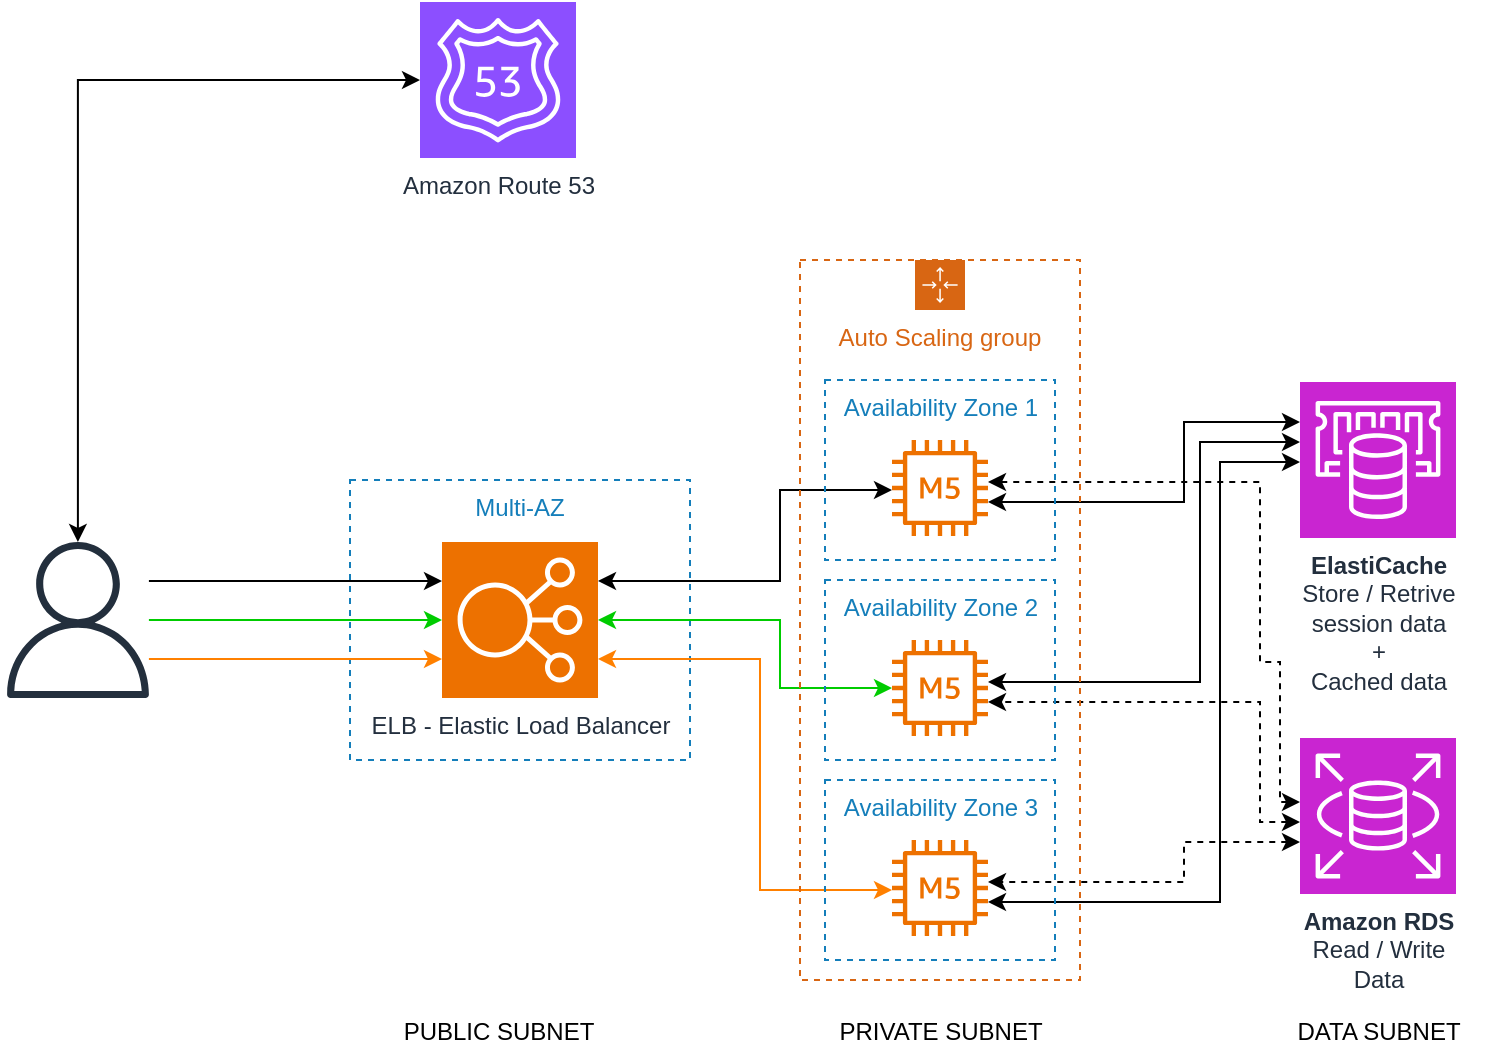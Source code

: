 <mxfile version="26.0.4">
  <diagram name="Page-1" id="sae9m4WDnG3CcVIUUMSL">
    <mxGraphModel dx="768" dy="826" grid="1" gridSize="10" guides="1" tooltips="1" connect="1" arrows="1" fold="1" page="1" pageScale="1" pageWidth="850" pageHeight="1100" math="0" shadow="0">
      <root>
        <mxCell id="0" />
        <mxCell id="1" parent="0" />
        <mxCell id="Jw0fua3k-5cOPW8Lim73-15" value="Multi-AZ" style="fillColor=none;strokeColor=#147EBA;dashed=1;verticalAlign=top;fontStyle=0;fontColor=#147EBA;whiteSpace=wrap;html=1;" vertex="1" parent="1">
          <mxGeometry x="255" y="329" width="170" height="140" as="geometry" />
        </mxCell>
        <mxCell id="Jw0fua3k-5cOPW8Lim73-19" style="edgeStyle=orthogonalEdgeStyle;rounded=0;orthogonalLoop=1;jettySize=auto;html=1;strokeColor=#00CC00;" edge="1" parent="1" source="Jw0fua3k-5cOPW8Lim73-1" target="Jw0fua3k-5cOPW8Lim73-2">
          <mxGeometry relative="1" as="geometry" />
        </mxCell>
        <mxCell id="Jw0fua3k-5cOPW8Lim73-1" value="" style="sketch=0;outlineConnect=0;fontColor=#232F3E;gradientColor=none;fillColor=#232F3D;strokeColor=none;dashed=0;verticalLabelPosition=bottom;verticalAlign=top;align=center;html=1;fontSize=12;fontStyle=0;aspect=fixed;pointerEvents=1;shape=mxgraph.aws4.user;" vertex="1" parent="1">
          <mxGeometry x="80" y="360" width="78" height="78" as="geometry" />
        </mxCell>
        <mxCell id="Jw0fua3k-5cOPW8Lim73-21" style="edgeStyle=orthogonalEdgeStyle;rounded=0;orthogonalLoop=1;jettySize=auto;html=1;exitX=1;exitY=0.25;exitDx=0;exitDy=0;exitPerimeter=0;startArrow=classic;startFill=1;" edge="1" parent="1" source="Jw0fua3k-5cOPW8Lim73-2" target="Jw0fua3k-5cOPW8Lim73-6">
          <mxGeometry relative="1" as="geometry">
            <Array as="points">
              <mxPoint x="470" y="380" />
              <mxPoint x="470" y="334" />
            </Array>
          </mxGeometry>
        </mxCell>
        <mxCell id="Jw0fua3k-5cOPW8Lim73-22" style="edgeStyle=orthogonalEdgeStyle;rounded=0;orthogonalLoop=1;jettySize=auto;html=1;exitX=1;exitY=0.5;exitDx=0;exitDy=0;exitPerimeter=0;strokeColor=#00CC00;startArrow=classic;startFill=1;" edge="1" parent="1" source="Jw0fua3k-5cOPW8Lim73-2" target="Jw0fua3k-5cOPW8Lim73-12">
          <mxGeometry relative="1" as="geometry">
            <Array as="points">
              <mxPoint x="470" y="399" />
              <mxPoint x="470" y="433" />
            </Array>
          </mxGeometry>
        </mxCell>
        <mxCell id="Jw0fua3k-5cOPW8Lim73-25" style="edgeStyle=orthogonalEdgeStyle;rounded=0;orthogonalLoop=1;jettySize=auto;html=1;exitX=1;exitY=0.75;exitDx=0;exitDy=0;exitPerimeter=0;strokeColor=#FF8000;startArrow=classic;startFill=1;" edge="1" parent="1" source="Jw0fua3k-5cOPW8Lim73-2" target="Jw0fua3k-5cOPW8Lim73-14">
          <mxGeometry relative="1" as="geometry">
            <Array as="points">
              <mxPoint x="460" y="419" />
              <mxPoint x="460" y="534" />
            </Array>
          </mxGeometry>
        </mxCell>
        <mxCell id="Jw0fua3k-5cOPW8Lim73-2" value="ELB - Elastic Load Balancer" style="sketch=0;points=[[0,0,0],[0.25,0,0],[0.5,0,0],[0.75,0,0],[1,0,0],[0,1,0],[0.25,1,0],[0.5,1,0],[0.75,1,0],[1,1,0],[0,0.25,0],[0,0.5,0],[0,0.75,0],[1,0.25,0],[1,0.5,0],[1,0.75,0]];outlineConnect=0;fontColor=#232F3E;fillColor=#ED7100;strokeColor=#ffffff;dashed=0;verticalLabelPosition=bottom;verticalAlign=top;align=center;html=1;fontSize=12;fontStyle=0;aspect=fixed;shape=mxgraph.aws4.resourceIcon;resIcon=mxgraph.aws4.elastic_load_balancing;" vertex="1" parent="1">
          <mxGeometry x="301" y="360" width="78" height="78" as="geometry" />
        </mxCell>
        <mxCell id="Jw0fua3k-5cOPW8Lim73-17" style="edgeStyle=orthogonalEdgeStyle;rounded=0;orthogonalLoop=1;jettySize=auto;html=1;startArrow=classic;startFill=1;" edge="1" parent="1" source="Jw0fua3k-5cOPW8Lim73-3" target="Jw0fua3k-5cOPW8Lim73-1">
          <mxGeometry relative="1" as="geometry" />
        </mxCell>
        <mxCell id="Jw0fua3k-5cOPW8Lim73-3" value="Amazon Route 53" style="sketch=0;points=[[0,0,0],[0.25,0,0],[0.5,0,0],[0.75,0,0],[1,0,0],[0,1,0],[0.25,1,0],[0.5,1,0],[0.75,1,0],[1,1,0],[0,0.25,0],[0,0.5,0],[0,0.75,0],[1,0.25,0],[1,0.5,0],[1,0.75,0]];outlineConnect=0;fontColor=#232F3E;fillColor=#8C4FFF;strokeColor=#ffffff;dashed=0;verticalLabelPosition=bottom;verticalAlign=top;align=center;html=1;fontSize=12;fontStyle=0;aspect=fixed;shape=mxgraph.aws4.resourceIcon;resIcon=mxgraph.aws4.route_53;" vertex="1" parent="1">
          <mxGeometry x="290" y="90" width="78" height="78" as="geometry" />
        </mxCell>
        <mxCell id="Jw0fua3k-5cOPW8Lim73-26" style="edgeStyle=orthogonalEdgeStyle;rounded=0;orthogonalLoop=1;jettySize=auto;html=1;startArrow=classic;startFill=1;" edge="1" parent="1" source="Jw0fua3k-5cOPW8Lim73-4" target="Jw0fua3k-5cOPW8Lim73-6">
          <mxGeometry relative="1" as="geometry">
            <Array as="points">
              <mxPoint x="672" y="300" />
              <mxPoint x="672" y="340" />
            </Array>
          </mxGeometry>
        </mxCell>
        <mxCell id="Jw0fua3k-5cOPW8Lim73-27" style="edgeStyle=orthogonalEdgeStyle;rounded=0;orthogonalLoop=1;jettySize=auto;html=1;startArrow=classic;startFill=1;" edge="1" parent="1" source="Jw0fua3k-5cOPW8Lim73-4" target="Jw0fua3k-5cOPW8Lim73-12">
          <mxGeometry relative="1" as="geometry">
            <Array as="points">
              <mxPoint x="680" y="310" />
              <mxPoint x="680" y="430" />
            </Array>
          </mxGeometry>
        </mxCell>
        <mxCell id="Jw0fua3k-5cOPW8Lim73-28" style="edgeStyle=orthogonalEdgeStyle;rounded=0;orthogonalLoop=1;jettySize=auto;html=1;startArrow=classic;startFill=1;" edge="1" parent="1" source="Jw0fua3k-5cOPW8Lim73-4" target="Jw0fua3k-5cOPW8Lim73-14">
          <mxGeometry relative="1" as="geometry">
            <Array as="points">
              <mxPoint x="690" y="320" />
              <mxPoint x="690" y="540" />
            </Array>
          </mxGeometry>
        </mxCell>
        <mxCell id="Jw0fua3k-5cOPW8Lim73-4" value="&lt;b&gt;ElastiCache&lt;/b&gt;&lt;div&gt;Store / Retrive&lt;div&gt;session data&lt;/div&gt;&lt;div&gt;+&lt;/div&gt;&lt;div&gt;Cached data&lt;/div&gt;&lt;/div&gt;" style="sketch=0;points=[[0,0,0],[0.25,0,0],[0.5,0,0],[0.75,0,0],[1,0,0],[0,1,0],[0.25,1,0],[0.5,1,0],[0.75,1,0],[1,1,0],[0,0.25,0],[0,0.5,0],[0,0.75,0],[1,0.25,0],[1,0.5,0],[1,0.75,0]];outlineConnect=0;fontColor=#232F3E;fillColor=#C925D1;strokeColor=#ffffff;dashed=0;verticalLabelPosition=bottom;verticalAlign=top;align=center;html=1;fontSize=12;fontStyle=0;aspect=fixed;shape=mxgraph.aws4.resourceIcon;resIcon=mxgraph.aws4.elasticache;" vertex="1" parent="1">
          <mxGeometry x="730" y="280" width="78" height="78" as="geometry" />
        </mxCell>
        <mxCell id="Jw0fua3k-5cOPW8Lim73-29" style="edgeStyle=orthogonalEdgeStyle;rounded=0;orthogonalLoop=1;jettySize=auto;html=1;dashed=1;startArrow=classic;startFill=1;" edge="1" parent="1" source="Jw0fua3k-5cOPW8Lim73-5" target="Jw0fua3k-5cOPW8Lim73-14">
          <mxGeometry relative="1" as="geometry">
            <Array as="points">
              <mxPoint x="672" y="510" />
              <mxPoint x="672" y="530" />
            </Array>
          </mxGeometry>
        </mxCell>
        <mxCell id="Jw0fua3k-5cOPW8Lim73-30" style="edgeStyle=orthogonalEdgeStyle;rounded=0;orthogonalLoop=1;jettySize=auto;html=1;dashed=1;startArrow=classic;startFill=1;" edge="1" parent="1" source="Jw0fua3k-5cOPW8Lim73-5" target="Jw0fua3k-5cOPW8Lim73-12">
          <mxGeometry relative="1" as="geometry">
            <Array as="points">
              <mxPoint x="710" y="500" />
              <mxPoint x="710" y="440" />
            </Array>
          </mxGeometry>
        </mxCell>
        <mxCell id="Jw0fua3k-5cOPW8Lim73-31" style="edgeStyle=orthogonalEdgeStyle;rounded=0;orthogonalLoop=1;jettySize=auto;html=1;dashed=1;startArrow=classic;startFill=1;" edge="1" parent="1" source="Jw0fua3k-5cOPW8Lim73-5" target="Jw0fua3k-5cOPW8Lim73-6">
          <mxGeometry relative="1" as="geometry">
            <Array as="points">
              <mxPoint x="720" y="490" />
              <mxPoint x="720" y="420" />
              <mxPoint x="710" y="420" />
              <mxPoint x="710" y="330" />
            </Array>
          </mxGeometry>
        </mxCell>
        <mxCell id="Jw0fua3k-5cOPW8Lim73-5" value="&lt;b&gt;Amazon RDS&lt;/b&gt;&lt;div&gt;Read / Write&lt;/div&gt;&lt;div&gt;Data&lt;/div&gt;" style="sketch=0;points=[[0,0,0],[0.25,0,0],[0.5,0,0],[0.75,0,0],[1,0,0],[0,1,0],[0.25,1,0],[0.5,1,0],[0.75,1,0],[1,1,0],[0,0.25,0],[0,0.5,0],[0,0.75,0],[1,0.25,0],[1,0.5,0],[1,0.75,0]];outlineConnect=0;fontColor=#232F3E;fillColor=#C925D1;strokeColor=#ffffff;dashed=0;verticalLabelPosition=bottom;verticalAlign=top;align=center;html=1;fontSize=12;fontStyle=0;aspect=fixed;shape=mxgraph.aws4.resourceIcon;resIcon=mxgraph.aws4.rds;" vertex="1" parent="1">
          <mxGeometry x="730" y="458" width="78" height="78" as="geometry" />
        </mxCell>
        <mxCell id="Jw0fua3k-5cOPW8Lim73-8" value="Auto Scaling group" style="points=[[0,0],[0.25,0],[0.5,0],[0.75,0],[1,0],[1,0.25],[1,0.5],[1,0.75],[1,1],[0.75,1],[0.5,1],[0.25,1],[0,1],[0,0.75],[0,0.5],[0,0.25]];outlineConnect=0;gradientColor=none;html=1;whiteSpace=wrap;fontSize=12;fontStyle=0;container=1;pointerEvents=0;collapsible=0;recursiveResize=0;shape=mxgraph.aws4.groupCenter;grIcon=mxgraph.aws4.group_auto_scaling_group;grStroke=1;strokeColor=#D86613;fillColor=none;verticalAlign=top;align=center;fontColor=#D86613;dashed=1;spacingTop=25;" vertex="1" parent="1">
          <mxGeometry x="480" y="219" width="140" height="360" as="geometry" />
        </mxCell>
        <mxCell id="Jw0fua3k-5cOPW8Lim73-10" value="Availability Zone 1" style="fillColor=none;strokeColor=#147EBA;dashed=1;verticalAlign=top;fontStyle=0;fontColor=#147EBA;whiteSpace=wrap;html=1;" vertex="1" parent="Jw0fua3k-5cOPW8Lim73-8">
          <mxGeometry x="12.5" y="60" width="115" height="90" as="geometry" />
        </mxCell>
        <mxCell id="Jw0fua3k-5cOPW8Lim73-6" value="" style="sketch=0;outlineConnect=0;fontColor=#232F3E;gradientColor=none;fillColor=#ED7100;strokeColor=none;dashed=0;verticalLabelPosition=bottom;verticalAlign=top;align=center;html=1;fontSize=12;fontStyle=0;aspect=fixed;pointerEvents=1;shape=mxgraph.aws4.m5_instance;" vertex="1" parent="Jw0fua3k-5cOPW8Lim73-8">
          <mxGeometry x="46" y="90" width="48" height="48" as="geometry" />
        </mxCell>
        <mxCell id="Jw0fua3k-5cOPW8Lim73-11" value="Availability Zone 2" style="fillColor=none;strokeColor=#147EBA;dashed=1;verticalAlign=top;fontStyle=0;fontColor=#147EBA;whiteSpace=wrap;html=1;" vertex="1" parent="Jw0fua3k-5cOPW8Lim73-8">
          <mxGeometry x="12.5" y="160" width="115" height="90" as="geometry" />
        </mxCell>
        <mxCell id="Jw0fua3k-5cOPW8Lim73-12" value="" style="sketch=0;outlineConnect=0;fontColor=#232F3E;gradientColor=none;fillColor=#ED7100;strokeColor=none;dashed=0;verticalLabelPosition=bottom;verticalAlign=top;align=center;html=1;fontSize=12;fontStyle=0;aspect=fixed;pointerEvents=1;shape=mxgraph.aws4.m5_instance;" vertex="1" parent="Jw0fua3k-5cOPW8Lim73-8">
          <mxGeometry x="46" y="190" width="48" height="48" as="geometry" />
        </mxCell>
        <mxCell id="Jw0fua3k-5cOPW8Lim73-13" value="Availability Zone 3" style="fillColor=none;strokeColor=#147EBA;dashed=1;verticalAlign=top;fontStyle=0;fontColor=#147EBA;whiteSpace=wrap;html=1;" vertex="1" parent="Jw0fua3k-5cOPW8Lim73-8">
          <mxGeometry x="12.5" y="260" width="115" height="90" as="geometry" />
        </mxCell>
        <mxCell id="Jw0fua3k-5cOPW8Lim73-14" value="" style="sketch=0;outlineConnect=0;fontColor=#232F3E;gradientColor=none;fillColor=#ED7100;strokeColor=none;dashed=0;verticalLabelPosition=bottom;verticalAlign=top;align=center;html=1;fontSize=12;fontStyle=0;aspect=fixed;pointerEvents=1;shape=mxgraph.aws4.m5_instance;" vertex="1" parent="Jw0fua3k-5cOPW8Lim73-8">
          <mxGeometry x="46" y="290" width="48" height="48" as="geometry" />
        </mxCell>
        <mxCell id="Jw0fua3k-5cOPW8Lim73-18" style="edgeStyle=orthogonalEdgeStyle;rounded=0;orthogonalLoop=1;jettySize=auto;html=1;entryX=0;entryY=0.25;entryDx=0;entryDy=0;entryPerimeter=0;" edge="1" parent="1" source="Jw0fua3k-5cOPW8Lim73-1" target="Jw0fua3k-5cOPW8Lim73-2">
          <mxGeometry relative="1" as="geometry">
            <Array as="points">
              <mxPoint x="245" y="380" />
            </Array>
          </mxGeometry>
        </mxCell>
        <mxCell id="Jw0fua3k-5cOPW8Lim73-20" style="edgeStyle=orthogonalEdgeStyle;rounded=0;orthogonalLoop=1;jettySize=auto;html=1;entryX=0;entryY=0.75;entryDx=0;entryDy=0;entryPerimeter=0;strokeColor=#FF8000;" edge="1" parent="1" source="Jw0fua3k-5cOPW8Lim73-1" target="Jw0fua3k-5cOPW8Lim73-2">
          <mxGeometry relative="1" as="geometry">
            <Array as="points">
              <mxPoint x="245" y="419" />
            </Array>
          </mxGeometry>
        </mxCell>
        <mxCell id="Jw0fua3k-5cOPW8Lim73-32" value="PRIVATE SUBNET" style="text;html=1;align=center;verticalAlign=middle;resizable=0;points=[];autosize=1;strokeColor=none;fillColor=none;" vertex="1" parent="1">
          <mxGeometry x="485" y="590" width="130" height="30" as="geometry" />
        </mxCell>
        <mxCell id="Jw0fua3k-5cOPW8Lim73-33" value="PUBLIC SUBNET" style="text;html=1;align=center;verticalAlign=middle;resizable=0;points=[];autosize=1;strokeColor=none;fillColor=none;" vertex="1" parent="1">
          <mxGeometry x="269" y="590" width="120" height="30" as="geometry" />
        </mxCell>
        <mxCell id="Jw0fua3k-5cOPW8Lim73-34" value="DATA SUBNET" style="text;html=1;align=center;verticalAlign=middle;resizable=0;points=[];autosize=1;strokeColor=none;fillColor=none;" vertex="1" parent="1">
          <mxGeometry x="714" y="590" width="110" height="30" as="geometry" />
        </mxCell>
      </root>
    </mxGraphModel>
  </diagram>
</mxfile>
